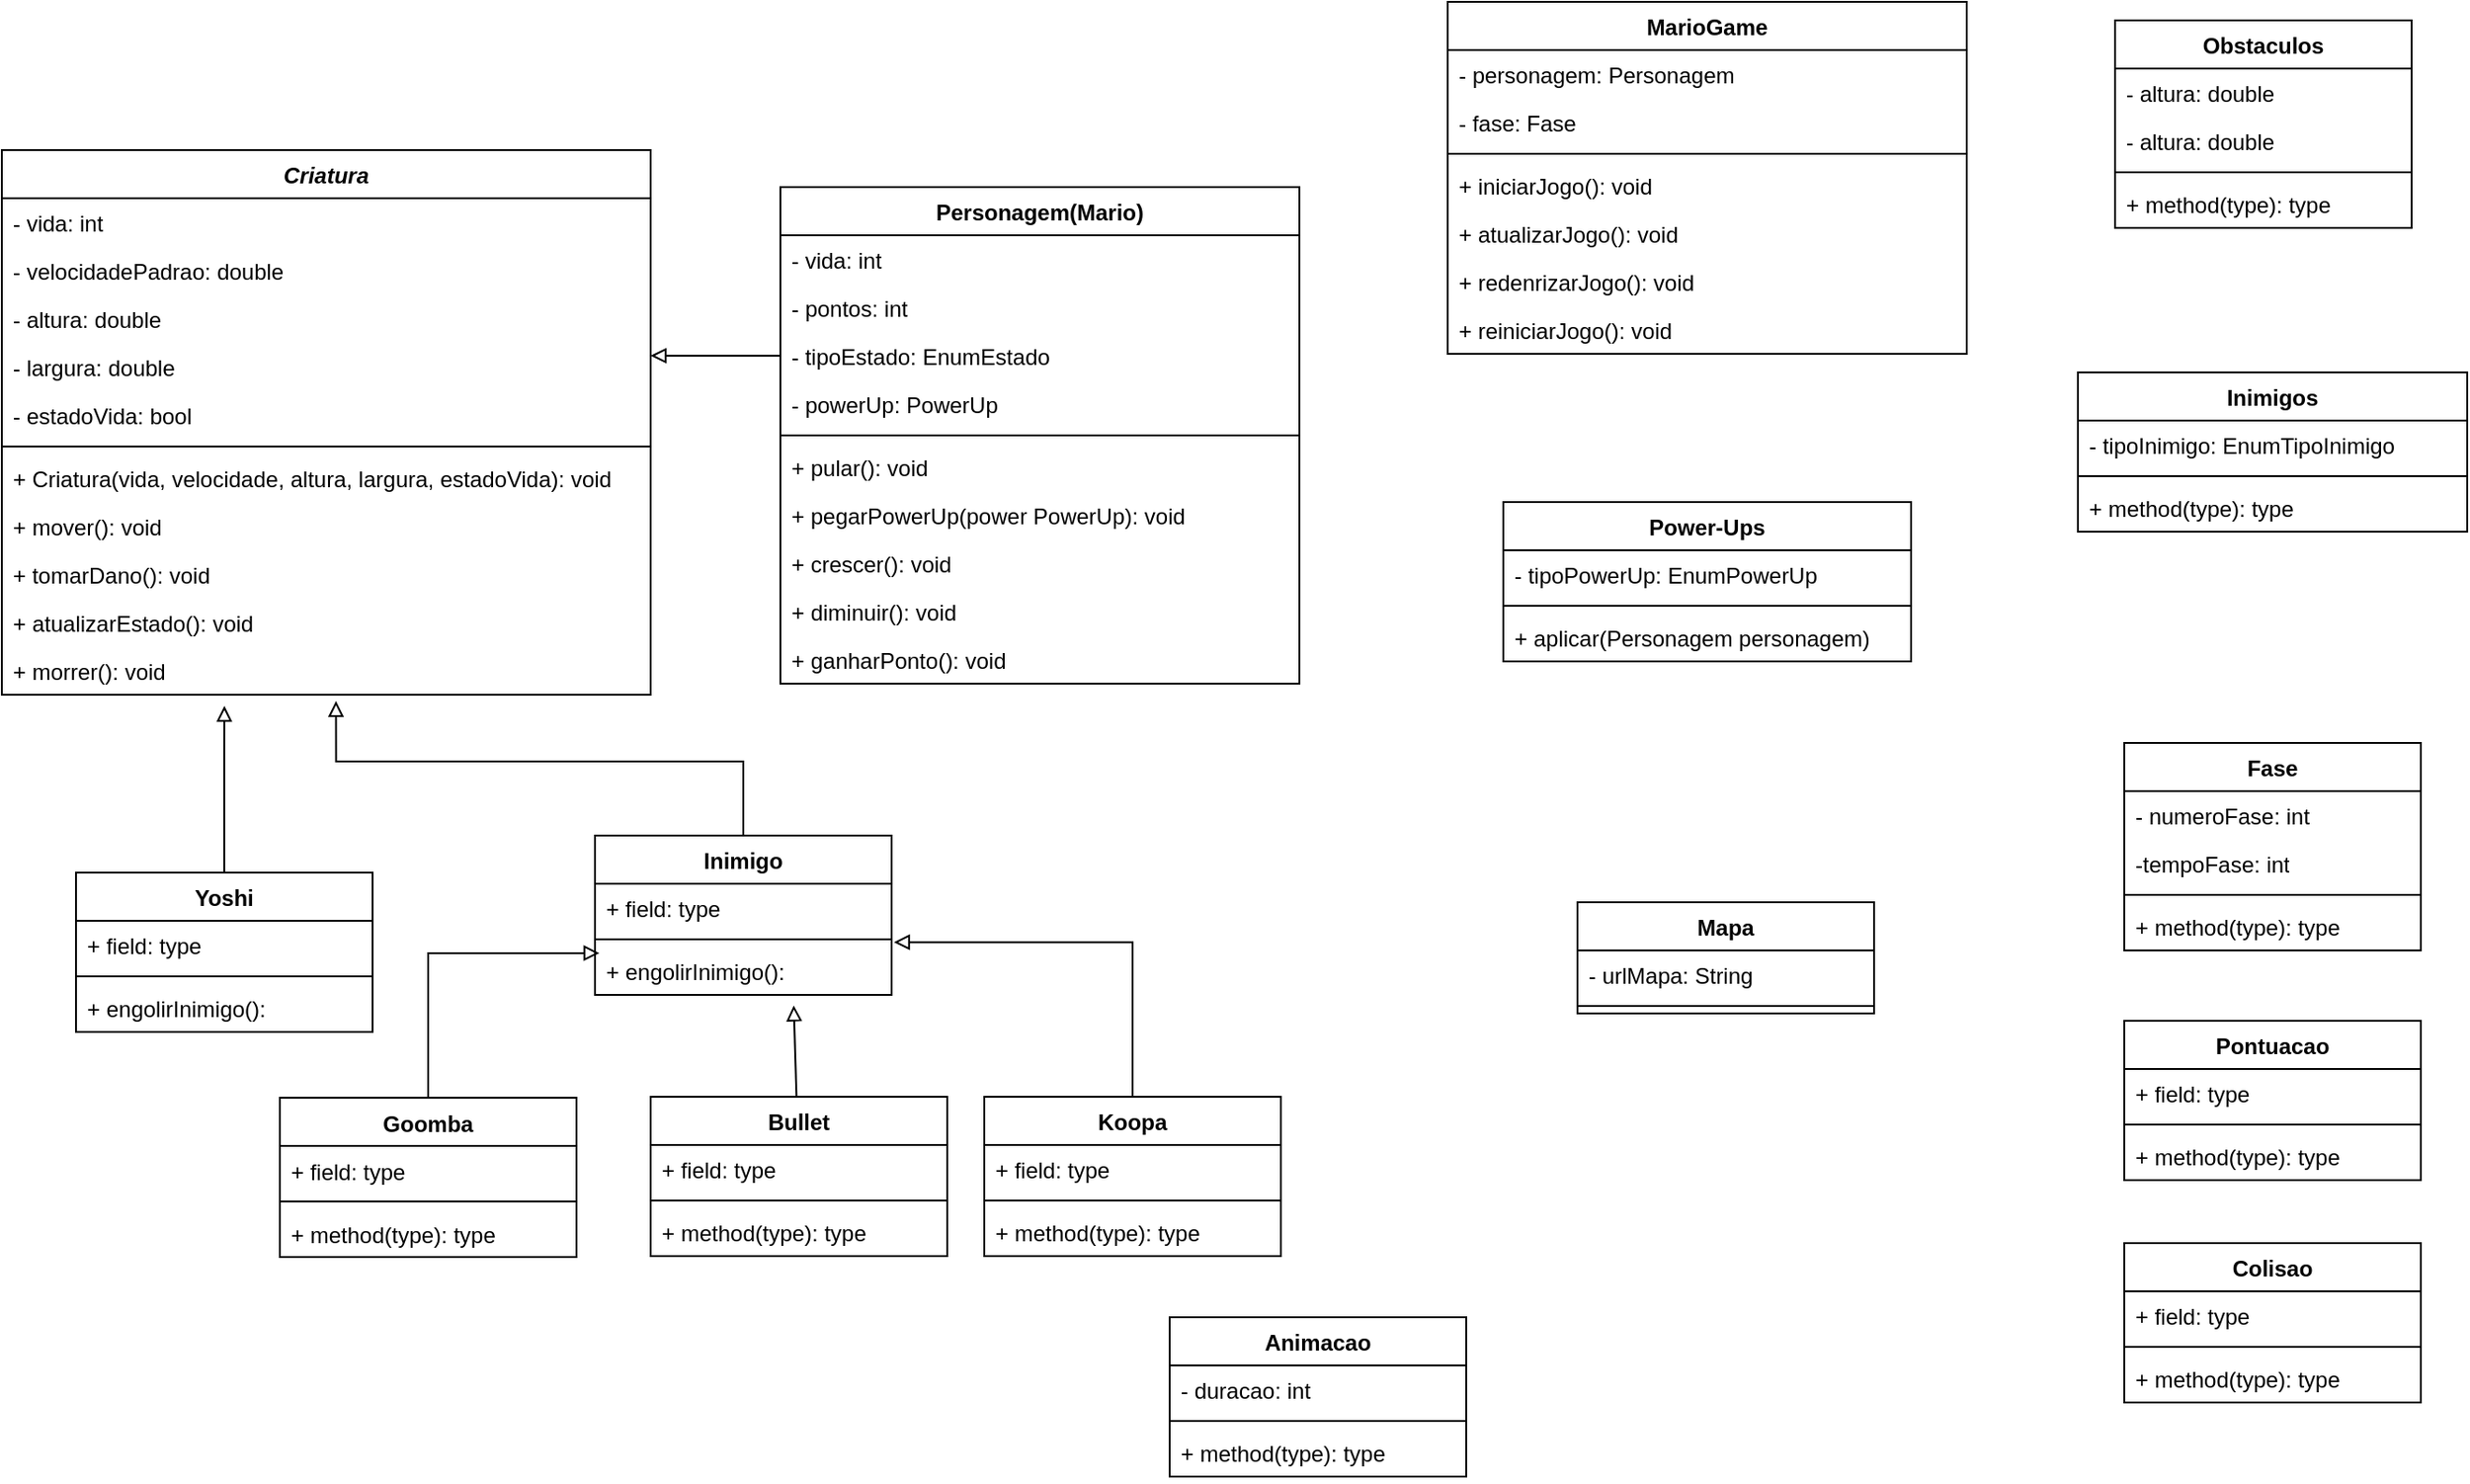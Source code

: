<mxfile version="21.5.1" type="github">
  <diagram id="C5RBs43oDa-KdzZeNtuy" name="Page-1">
    <mxGraphModel dx="2876" dy="1060" grid="1" gridSize="10" guides="1" tooltips="1" connect="1" arrows="1" fold="1" page="1" pageScale="1" pageWidth="827" pageHeight="1169" math="0" shadow="0">
      <root>
        <mxCell id="WIyWlLk6GJQsqaUBKTNV-0" />
        <mxCell id="WIyWlLk6GJQsqaUBKTNV-1" parent="WIyWlLk6GJQsqaUBKTNV-0" />
        <mxCell id="6-82R94MMl7csZZjIsNw-0" value="Personagem(Mario)" style="swimlane;fontStyle=1;align=center;verticalAlign=top;childLayout=stackLayout;horizontal=1;startSize=26;horizontalStack=0;resizeParent=1;resizeParentMax=0;resizeLast=0;collapsible=1;marginBottom=0;whiteSpace=wrap;html=1;" parent="WIyWlLk6GJQsqaUBKTNV-1" vertex="1">
          <mxGeometry x="160" y="120" width="280" height="268" as="geometry" />
        </mxCell>
        <mxCell id="6-82R94MMl7csZZjIsNw-1" value="- vida: int" style="text;strokeColor=none;fillColor=none;align=left;verticalAlign=top;spacingLeft=4;spacingRight=4;overflow=hidden;rotatable=0;points=[[0,0.5],[1,0.5]];portConstraint=eastwest;whiteSpace=wrap;html=1;" parent="6-82R94MMl7csZZjIsNw-0" vertex="1">
          <mxGeometry y="26" width="280" height="26" as="geometry" />
        </mxCell>
        <mxCell id="lRP2fHnfDfabi3mFQirA-36" value="- pontos: int" style="text;strokeColor=none;fillColor=none;align=left;verticalAlign=top;spacingLeft=4;spacingRight=4;overflow=hidden;rotatable=0;points=[[0,0.5],[1,0.5]];portConstraint=eastwest;whiteSpace=wrap;html=1;" parent="6-82R94MMl7csZZjIsNw-0" vertex="1">
          <mxGeometry y="52" width="280" height="26" as="geometry" />
        </mxCell>
        <mxCell id="lRP2fHnfDfabi3mFQirA-7" value="- tipoEstado: EnumEstado" style="text;strokeColor=none;fillColor=none;align=left;verticalAlign=top;spacingLeft=4;spacingRight=4;overflow=hidden;rotatable=0;points=[[0,0.5],[1,0.5]];portConstraint=eastwest;whiteSpace=wrap;html=1;" parent="6-82R94MMl7csZZjIsNw-0" vertex="1">
          <mxGeometry y="78" width="280" height="26" as="geometry" />
        </mxCell>
        <mxCell id="lRP2fHnfDfabi3mFQirA-69" value="- powerUp: PowerUp" style="text;strokeColor=none;fillColor=none;align=left;verticalAlign=top;spacingLeft=4;spacingRight=4;overflow=hidden;rotatable=0;points=[[0,0.5],[1,0.5]];portConstraint=eastwest;whiteSpace=wrap;html=1;" parent="6-82R94MMl7csZZjIsNw-0" vertex="1">
          <mxGeometry y="104" width="280" height="26" as="geometry" />
        </mxCell>
        <mxCell id="6-82R94MMl7csZZjIsNw-2" value="" style="line;strokeWidth=1;fillColor=none;align=left;verticalAlign=middle;spacingTop=-1;spacingLeft=3;spacingRight=3;rotatable=0;labelPosition=right;points=[];portConstraint=eastwest;strokeColor=inherit;" parent="6-82R94MMl7csZZjIsNw-0" vertex="1">
          <mxGeometry y="130" width="280" height="8" as="geometry" />
        </mxCell>
        <mxCell id="lRP2fHnfDfabi3mFQirA-0" value="+ pular(): void" style="text;strokeColor=none;fillColor=none;align=left;verticalAlign=top;spacingLeft=4;spacingRight=4;overflow=hidden;rotatable=0;points=[[0,0.5],[1,0.5]];portConstraint=eastwest;whiteSpace=wrap;html=1;" parent="6-82R94MMl7csZZjIsNw-0" vertex="1">
          <mxGeometry y="138" width="280" height="26" as="geometry" />
        </mxCell>
        <mxCell id="lRP2fHnfDfabi3mFQirA-2" value="+ pegarPowerUp(power PowerUp): void" style="text;strokeColor=none;fillColor=none;align=left;verticalAlign=top;spacingLeft=4;spacingRight=4;overflow=hidden;rotatable=0;points=[[0,0.5],[1,0.5]];portConstraint=eastwest;whiteSpace=wrap;html=1;" parent="6-82R94MMl7csZZjIsNw-0" vertex="1">
          <mxGeometry y="164" width="280" height="26" as="geometry" />
        </mxCell>
        <mxCell id="lRP2fHnfDfabi3mFQirA-3" value="+ crescer(): void" style="text;strokeColor=none;fillColor=none;align=left;verticalAlign=top;spacingLeft=4;spacingRight=4;overflow=hidden;rotatable=0;points=[[0,0.5],[1,0.5]];portConstraint=eastwest;whiteSpace=wrap;html=1;" parent="6-82R94MMl7csZZjIsNw-0" vertex="1">
          <mxGeometry y="190" width="280" height="26" as="geometry" />
        </mxCell>
        <mxCell id="lRP2fHnfDfabi3mFQirA-15" value="+ diminuir(): void" style="text;strokeColor=none;fillColor=none;align=left;verticalAlign=top;spacingLeft=4;spacingRight=4;overflow=hidden;rotatable=0;points=[[0,0.5],[1,0.5]];portConstraint=eastwest;whiteSpace=wrap;html=1;" parent="6-82R94MMl7csZZjIsNw-0" vertex="1">
          <mxGeometry y="216" width="280" height="26" as="geometry" />
        </mxCell>
        <mxCell id="lRP2fHnfDfabi3mFQirA-17" value="+ ganharPonto(): void" style="text;strokeColor=none;fillColor=none;align=left;verticalAlign=top;spacingLeft=4;spacingRight=4;overflow=hidden;rotatable=0;points=[[0,0.5],[1,0.5]];portConstraint=eastwest;whiteSpace=wrap;html=1;" parent="6-82R94MMl7csZZjIsNw-0" vertex="1">
          <mxGeometry y="242" width="280" height="26" as="geometry" />
        </mxCell>
        <mxCell id="6-82R94MMl7csZZjIsNw-4" value="Power-Ups" style="swimlane;fontStyle=1;align=center;verticalAlign=top;childLayout=stackLayout;horizontal=1;startSize=26;horizontalStack=0;resizeParent=1;resizeParentMax=0;resizeLast=0;collapsible=1;marginBottom=0;whiteSpace=wrap;html=1;" parent="WIyWlLk6GJQsqaUBKTNV-1" vertex="1">
          <mxGeometry x="550" y="290" width="220" height="86" as="geometry" />
        </mxCell>
        <mxCell id="lRP2fHnfDfabi3mFQirA-5" value="- tipoPowerUp: EnumPowerUp" style="text;strokeColor=none;fillColor=none;align=left;verticalAlign=top;spacingLeft=4;spacingRight=4;overflow=hidden;rotatable=0;points=[[0,0.5],[1,0.5]];portConstraint=eastwest;whiteSpace=wrap;html=1;" parent="6-82R94MMl7csZZjIsNw-4" vertex="1">
          <mxGeometry y="26" width="220" height="26" as="geometry" />
        </mxCell>
        <mxCell id="6-82R94MMl7csZZjIsNw-6" value="" style="line;strokeWidth=1;fillColor=none;align=left;verticalAlign=middle;spacingTop=-1;spacingLeft=3;spacingRight=3;rotatable=0;labelPosition=right;points=[];portConstraint=eastwest;strokeColor=inherit;" parent="6-82R94MMl7csZZjIsNw-4" vertex="1">
          <mxGeometry y="52" width="220" height="8" as="geometry" />
        </mxCell>
        <mxCell id="lRP2fHnfDfabi3mFQirA-4" value="+ aplicar(Personagem personagem)" style="text;strokeColor=none;fillColor=none;align=left;verticalAlign=top;spacingLeft=4;spacingRight=4;overflow=hidden;rotatable=0;points=[[0,0.5],[1,0.5]];portConstraint=eastwest;whiteSpace=wrap;html=1;" parent="6-82R94MMl7csZZjIsNw-4" vertex="1">
          <mxGeometry y="60" width="220" height="26" as="geometry" />
        </mxCell>
        <mxCell id="lRP2fHnfDfabi3mFQirA-82" style="edgeStyle=orthogonalEdgeStyle;rounded=0;orthogonalLoop=1;jettySize=auto;html=1;entryX=0.343;entryY=1.231;entryDx=0;entryDy=0;entryPerimeter=0;endArrow=block;endFill=0;" parent="WIyWlLk6GJQsqaUBKTNV-1" source="6-82R94MMl7csZZjIsNw-12" target="lRP2fHnfDfabi3mFQirA-67" edge="1">
          <mxGeometry relative="1" as="geometry">
            <Array as="points">
              <mxPoint x="-140" y="430" />
              <mxPoint x="-140" y="430" />
            </Array>
          </mxGeometry>
        </mxCell>
        <mxCell id="6-82R94MMl7csZZjIsNw-12" value="Yoshi" style="swimlane;fontStyle=1;align=center;verticalAlign=top;childLayout=stackLayout;horizontal=1;startSize=26;horizontalStack=0;resizeParent=1;resizeParentMax=0;resizeLast=0;collapsible=1;marginBottom=0;whiteSpace=wrap;html=1;" parent="WIyWlLk6GJQsqaUBKTNV-1" vertex="1">
          <mxGeometry x="-220" y="490" width="160" height="86" as="geometry" />
        </mxCell>
        <mxCell id="6-82R94MMl7csZZjIsNw-13" value="+ field: type" style="text;strokeColor=none;fillColor=none;align=left;verticalAlign=top;spacingLeft=4;spacingRight=4;overflow=hidden;rotatable=0;points=[[0,0.5],[1,0.5]];portConstraint=eastwest;whiteSpace=wrap;html=1;" parent="6-82R94MMl7csZZjIsNw-12" vertex="1">
          <mxGeometry y="26" width="160" height="26" as="geometry" />
        </mxCell>
        <mxCell id="6-82R94MMl7csZZjIsNw-14" value="" style="line;strokeWidth=1;fillColor=none;align=left;verticalAlign=middle;spacingTop=-1;spacingLeft=3;spacingRight=3;rotatable=0;labelPosition=right;points=[];portConstraint=eastwest;strokeColor=inherit;" parent="6-82R94MMl7csZZjIsNw-12" vertex="1">
          <mxGeometry y="52" width="160" height="8" as="geometry" />
        </mxCell>
        <mxCell id="6-82R94MMl7csZZjIsNw-15" value="+ engolirInimigo():" style="text;strokeColor=none;fillColor=none;align=left;verticalAlign=top;spacingLeft=4;spacingRight=4;overflow=hidden;rotatable=0;points=[[0,0.5],[1,0.5]];portConstraint=eastwest;whiteSpace=wrap;html=1;" parent="6-82R94MMl7csZZjIsNw-12" vertex="1">
          <mxGeometry y="60" width="160" height="26" as="geometry" />
        </mxCell>
        <mxCell id="6-82R94MMl7csZZjIsNw-17" value="Inimigos" style="swimlane;fontStyle=1;align=center;verticalAlign=top;childLayout=stackLayout;horizontal=1;startSize=26;horizontalStack=0;resizeParent=1;resizeParentMax=0;resizeLast=0;collapsible=1;marginBottom=0;whiteSpace=wrap;html=1;" parent="WIyWlLk6GJQsqaUBKTNV-1" vertex="1">
          <mxGeometry x="860" y="220" width="210" height="86" as="geometry" />
        </mxCell>
        <mxCell id="6-82R94MMl7csZZjIsNw-18" value="- tipoInimigo: EnumTipoInimigo" style="text;strokeColor=none;fillColor=none;align=left;verticalAlign=top;spacingLeft=4;spacingRight=4;overflow=hidden;rotatable=0;points=[[0,0.5],[1,0.5]];portConstraint=eastwest;whiteSpace=wrap;html=1;" parent="6-82R94MMl7csZZjIsNw-17" vertex="1">
          <mxGeometry y="26" width="210" height="26" as="geometry" />
        </mxCell>
        <mxCell id="6-82R94MMl7csZZjIsNw-19" value="" style="line;strokeWidth=1;fillColor=none;align=left;verticalAlign=middle;spacingTop=-1;spacingLeft=3;spacingRight=3;rotatable=0;labelPosition=right;points=[];portConstraint=eastwest;strokeColor=inherit;" parent="6-82R94MMl7csZZjIsNw-17" vertex="1">
          <mxGeometry y="52" width="210" height="8" as="geometry" />
        </mxCell>
        <mxCell id="6-82R94MMl7csZZjIsNw-20" value="+ method(type): type" style="text;strokeColor=none;fillColor=none;align=left;verticalAlign=top;spacingLeft=4;spacingRight=4;overflow=hidden;rotatable=0;points=[[0,0.5],[1,0.5]];portConstraint=eastwest;whiteSpace=wrap;html=1;" parent="6-82R94MMl7csZZjIsNw-17" vertex="1">
          <mxGeometry y="60" width="210" height="26" as="geometry" />
        </mxCell>
        <mxCell id="6-82R94MMl7csZZjIsNw-21" value="Pontuacao" style="swimlane;fontStyle=1;align=center;verticalAlign=top;childLayout=stackLayout;horizontal=1;startSize=26;horizontalStack=0;resizeParent=1;resizeParentMax=0;resizeLast=0;collapsible=1;marginBottom=0;whiteSpace=wrap;html=1;" parent="WIyWlLk6GJQsqaUBKTNV-1" vertex="1">
          <mxGeometry x="885" y="570" width="160" height="86" as="geometry" />
        </mxCell>
        <mxCell id="6-82R94MMl7csZZjIsNw-22" value="+ field: type" style="text;strokeColor=none;fillColor=none;align=left;verticalAlign=top;spacingLeft=4;spacingRight=4;overflow=hidden;rotatable=0;points=[[0,0.5],[1,0.5]];portConstraint=eastwest;whiteSpace=wrap;html=1;" parent="6-82R94MMl7csZZjIsNw-21" vertex="1">
          <mxGeometry y="26" width="160" height="26" as="geometry" />
        </mxCell>
        <mxCell id="6-82R94MMl7csZZjIsNw-23" value="" style="line;strokeWidth=1;fillColor=none;align=left;verticalAlign=middle;spacingTop=-1;spacingLeft=3;spacingRight=3;rotatable=0;labelPosition=right;points=[];portConstraint=eastwest;strokeColor=inherit;" parent="6-82R94MMl7csZZjIsNw-21" vertex="1">
          <mxGeometry y="52" width="160" height="8" as="geometry" />
        </mxCell>
        <mxCell id="6-82R94MMl7csZZjIsNw-24" value="+ method(type): type" style="text;strokeColor=none;fillColor=none;align=left;verticalAlign=top;spacingLeft=4;spacingRight=4;overflow=hidden;rotatable=0;points=[[0,0.5],[1,0.5]];portConstraint=eastwest;whiteSpace=wrap;html=1;" parent="6-82R94MMl7csZZjIsNw-21" vertex="1">
          <mxGeometry y="60" width="160" height="26" as="geometry" />
        </mxCell>
        <mxCell id="6-82R94MMl7csZZjIsNw-25" value="Colisao" style="swimlane;fontStyle=1;align=center;verticalAlign=top;childLayout=stackLayout;horizontal=1;startSize=26;horizontalStack=0;resizeParent=1;resizeParentMax=0;resizeLast=0;collapsible=1;marginBottom=0;whiteSpace=wrap;html=1;" parent="WIyWlLk6GJQsqaUBKTNV-1" vertex="1">
          <mxGeometry x="885" y="690" width="160" height="86" as="geometry" />
        </mxCell>
        <mxCell id="6-82R94MMl7csZZjIsNw-26" value="+ field: type" style="text;strokeColor=none;fillColor=none;align=left;verticalAlign=top;spacingLeft=4;spacingRight=4;overflow=hidden;rotatable=0;points=[[0,0.5],[1,0.5]];portConstraint=eastwest;whiteSpace=wrap;html=1;" parent="6-82R94MMl7csZZjIsNw-25" vertex="1">
          <mxGeometry y="26" width="160" height="26" as="geometry" />
        </mxCell>
        <mxCell id="6-82R94MMl7csZZjIsNw-27" value="" style="line;strokeWidth=1;fillColor=none;align=left;verticalAlign=middle;spacingTop=-1;spacingLeft=3;spacingRight=3;rotatable=0;labelPosition=right;points=[];portConstraint=eastwest;strokeColor=inherit;" parent="6-82R94MMl7csZZjIsNw-25" vertex="1">
          <mxGeometry y="52" width="160" height="8" as="geometry" />
        </mxCell>
        <mxCell id="6-82R94MMl7csZZjIsNw-28" value="+ method(type): type" style="text;strokeColor=none;fillColor=none;align=left;verticalAlign=top;spacingLeft=4;spacingRight=4;overflow=hidden;rotatable=0;points=[[0,0.5],[1,0.5]];portConstraint=eastwest;whiteSpace=wrap;html=1;" parent="6-82R94MMl7csZZjIsNw-25" vertex="1">
          <mxGeometry y="60" width="160" height="26" as="geometry" />
        </mxCell>
        <mxCell id="lRP2fHnfDfabi3mFQirA-8" value="&lt;i&gt;Criatura&lt;/i&gt;" style="swimlane;fontStyle=1;align=center;verticalAlign=top;childLayout=stackLayout;horizontal=1;startSize=26;horizontalStack=0;resizeParent=1;resizeParentMax=0;resizeLast=0;collapsible=1;marginBottom=0;whiteSpace=wrap;html=1;" parent="WIyWlLk6GJQsqaUBKTNV-1" vertex="1">
          <mxGeometry x="-260" y="100" width="350" height="294" as="geometry">
            <mxRectangle y="19" width="90" height="30" as="alternateBounds" />
          </mxGeometry>
        </mxCell>
        <mxCell id="lRP2fHnfDfabi3mFQirA-9" value="- vida: int" style="text;strokeColor=none;fillColor=none;align=left;verticalAlign=top;spacingLeft=4;spacingRight=4;overflow=hidden;rotatable=0;points=[[0,0.5],[1,0.5]];portConstraint=eastwest;whiteSpace=wrap;html=1;" parent="lRP2fHnfDfabi3mFQirA-8" vertex="1">
          <mxGeometry y="26" width="350" height="26" as="geometry" />
        </mxCell>
        <mxCell id="lRP2fHnfDfabi3mFQirA-13" value="- velocidadePadrao: double" style="text;strokeColor=none;fillColor=none;align=left;verticalAlign=top;spacingLeft=4;spacingRight=4;overflow=hidden;rotatable=0;points=[[0,0.5],[1,0.5]];portConstraint=eastwest;whiteSpace=wrap;html=1;" parent="lRP2fHnfDfabi3mFQirA-8" vertex="1">
          <mxGeometry y="52" width="350" height="26" as="geometry" />
        </mxCell>
        <mxCell id="lRP2fHnfDfabi3mFQirA-12" value="- altura: double" style="text;strokeColor=none;fillColor=none;align=left;verticalAlign=top;spacingLeft=4;spacingRight=4;overflow=hidden;rotatable=0;points=[[0,0.5],[1,0.5]];portConstraint=eastwest;whiteSpace=wrap;html=1;" parent="lRP2fHnfDfabi3mFQirA-8" vertex="1">
          <mxGeometry y="78" width="350" height="26" as="geometry" />
        </mxCell>
        <mxCell id="lRP2fHnfDfabi3mFQirA-14" value="- largura: double" style="text;strokeColor=none;fillColor=none;align=left;verticalAlign=top;spacingLeft=4;spacingRight=4;overflow=hidden;rotatable=0;points=[[0,0.5],[1,0.5]];portConstraint=eastwest;whiteSpace=wrap;html=1;" parent="lRP2fHnfDfabi3mFQirA-8" vertex="1">
          <mxGeometry y="104" width="350" height="26" as="geometry" />
        </mxCell>
        <mxCell id="lRP2fHnfDfabi3mFQirA-38" value="- estadoVida: bool" style="text;strokeColor=none;fillColor=none;align=left;verticalAlign=top;spacingLeft=4;spacingRight=4;overflow=hidden;rotatable=0;points=[[0,0.5],[1,0.5]];portConstraint=eastwest;whiteSpace=wrap;html=1;" parent="lRP2fHnfDfabi3mFQirA-8" vertex="1">
          <mxGeometry y="130" width="350" height="26" as="geometry" />
        </mxCell>
        <mxCell id="lRP2fHnfDfabi3mFQirA-10" value="" style="line;strokeWidth=1;fillColor=none;align=left;verticalAlign=middle;spacingTop=-1;spacingLeft=3;spacingRight=3;rotatable=0;labelPosition=right;points=[];portConstraint=eastwest;strokeColor=inherit;" parent="lRP2fHnfDfabi3mFQirA-8" vertex="1">
          <mxGeometry y="156" width="350" height="8" as="geometry" />
        </mxCell>
        <mxCell id="lRP2fHnfDfabi3mFQirA-68" value="+ Criatura(vida, velocidade, altura, largura, estadoVida): void" style="text;strokeColor=none;fillColor=none;align=left;verticalAlign=top;spacingLeft=4;spacingRight=4;overflow=hidden;rotatable=0;points=[[0,0.5],[1,0.5]];portConstraint=eastwest;whiteSpace=wrap;html=1;" parent="lRP2fHnfDfabi3mFQirA-8" vertex="1">
          <mxGeometry y="164" width="350" height="26" as="geometry" />
        </mxCell>
        <mxCell id="lRP2fHnfDfabi3mFQirA-11" value="+ mover(): void" style="text;strokeColor=none;fillColor=none;align=left;verticalAlign=top;spacingLeft=4;spacingRight=4;overflow=hidden;rotatable=0;points=[[0,0.5],[1,0.5]];portConstraint=eastwest;whiteSpace=wrap;html=1;" parent="lRP2fHnfDfabi3mFQirA-8" vertex="1">
          <mxGeometry y="190" width="350" height="26" as="geometry" />
        </mxCell>
        <mxCell id="lRP2fHnfDfabi3mFQirA-1" value="+ tomarDano(): void" style="text;strokeColor=none;fillColor=none;align=left;verticalAlign=top;spacingLeft=4;spacingRight=4;overflow=hidden;rotatable=0;points=[[0,0.5],[1,0.5]];portConstraint=eastwest;whiteSpace=wrap;html=1;" parent="lRP2fHnfDfabi3mFQirA-8" vertex="1">
          <mxGeometry y="216" width="350" height="26" as="geometry" />
        </mxCell>
        <mxCell id="lRP2fHnfDfabi3mFQirA-16" value="+ atualizarEstado(): void" style="text;strokeColor=none;fillColor=none;align=left;verticalAlign=top;spacingLeft=4;spacingRight=4;overflow=hidden;rotatable=0;points=[[0,0.5],[1,0.5]];portConstraint=eastwest;whiteSpace=wrap;html=1;" parent="lRP2fHnfDfabi3mFQirA-8" vertex="1">
          <mxGeometry y="242" width="350" height="26" as="geometry" />
        </mxCell>
        <mxCell id="lRP2fHnfDfabi3mFQirA-67" value="+ morrer(): void" style="text;strokeColor=none;fillColor=none;align=left;verticalAlign=top;spacingLeft=4;spacingRight=4;overflow=hidden;rotatable=0;points=[[0,0.5],[1,0.5]];portConstraint=eastwest;whiteSpace=wrap;html=1;" parent="lRP2fHnfDfabi3mFQirA-8" vertex="1">
          <mxGeometry y="268" width="350" height="26" as="geometry" />
        </mxCell>
        <mxCell id="lRP2fHnfDfabi3mFQirA-18" value="Obstaculos" style="swimlane;fontStyle=1;align=center;verticalAlign=top;childLayout=stackLayout;horizontal=1;startSize=26;horizontalStack=0;resizeParent=1;resizeParentMax=0;resizeLast=0;collapsible=1;marginBottom=0;whiteSpace=wrap;html=1;" parent="WIyWlLk6GJQsqaUBKTNV-1" vertex="1">
          <mxGeometry x="880" y="30" width="160" height="112" as="geometry" />
        </mxCell>
        <mxCell id="lRP2fHnfDfabi3mFQirA-19" value="- altura: double" style="text;strokeColor=none;fillColor=none;align=left;verticalAlign=top;spacingLeft=4;spacingRight=4;overflow=hidden;rotatable=0;points=[[0,0.5],[1,0.5]];portConstraint=eastwest;whiteSpace=wrap;html=1;" parent="lRP2fHnfDfabi3mFQirA-18" vertex="1">
          <mxGeometry y="26" width="160" height="26" as="geometry" />
        </mxCell>
        <mxCell id="lRP2fHnfDfabi3mFQirA-57" value="- altura: double" style="text;strokeColor=none;fillColor=none;align=left;verticalAlign=top;spacingLeft=4;spacingRight=4;overflow=hidden;rotatable=0;points=[[0,0.5],[1,0.5]];portConstraint=eastwest;whiteSpace=wrap;html=1;" parent="lRP2fHnfDfabi3mFQirA-18" vertex="1">
          <mxGeometry y="52" width="160" height="26" as="geometry" />
        </mxCell>
        <mxCell id="lRP2fHnfDfabi3mFQirA-20" value="" style="line;strokeWidth=1;fillColor=none;align=left;verticalAlign=middle;spacingTop=-1;spacingLeft=3;spacingRight=3;rotatable=0;labelPosition=right;points=[];portConstraint=eastwest;strokeColor=inherit;" parent="lRP2fHnfDfabi3mFQirA-18" vertex="1">
          <mxGeometry y="78" width="160" height="8" as="geometry" />
        </mxCell>
        <mxCell id="lRP2fHnfDfabi3mFQirA-21" value="+ method(type): type" style="text;strokeColor=none;fillColor=none;align=left;verticalAlign=top;spacingLeft=4;spacingRight=4;overflow=hidden;rotatable=0;points=[[0,0.5],[1,0.5]];portConstraint=eastwest;whiteSpace=wrap;html=1;" parent="lRP2fHnfDfabi3mFQirA-18" vertex="1">
          <mxGeometry y="86" width="160" height="26" as="geometry" />
        </mxCell>
        <mxCell id="lRP2fHnfDfabi3mFQirA-22" value="Fase" style="swimlane;fontStyle=1;align=center;verticalAlign=top;childLayout=stackLayout;horizontal=1;startSize=26;horizontalStack=0;resizeParent=1;resizeParentMax=0;resizeLast=0;collapsible=1;marginBottom=0;whiteSpace=wrap;html=1;" parent="WIyWlLk6GJQsqaUBKTNV-1" vertex="1">
          <mxGeometry x="885" y="420" width="160" height="112" as="geometry" />
        </mxCell>
        <mxCell id="lRP2fHnfDfabi3mFQirA-23" value="- numeroFase: int" style="text;strokeColor=none;fillColor=none;align=left;verticalAlign=top;spacingLeft=4;spacingRight=4;overflow=hidden;rotatable=0;points=[[0,0.5],[1,0.5]];portConstraint=eastwest;whiteSpace=wrap;html=1;" parent="lRP2fHnfDfabi3mFQirA-22" vertex="1">
          <mxGeometry y="26" width="160" height="26" as="geometry" />
        </mxCell>
        <mxCell id="lRP2fHnfDfabi3mFQirA-26" value="-tempoFase: int" style="text;strokeColor=none;fillColor=none;align=left;verticalAlign=top;spacingLeft=4;spacingRight=4;overflow=hidden;rotatable=0;points=[[0,0.5],[1,0.5]];portConstraint=eastwest;whiteSpace=wrap;html=1;" parent="lRP2fHnfDfabi3mFQirA-22" vertex="1">
          <mxGeometry y="52" width="160" height="26" as="geometry" />
        </mxCell>
        <mxCell id="lRP2fHnfDfabi3mFQirA-24" value="" style="line;strokeWidth=1;fillColor=none;align=left;verticalAlign=middle;spacingTop=-1;spacingLeft=3;spacingRight=3;rotatable=0;labelPosition=right;points=[];portConstraint=eastwest;strokeColor=inherit;" parent="lRP2fHnfDfabi3mFQirA-22" vertex="1">
          <mxGeometry y="78" width="160" height="8" as="geometry" />
        </mxCell>
        <mxCell id="lRP2fHnfDfabi3mFQirA-25" value="+ method(type): type" style="text;strokeColor=none;fillColor=none;align=left;verticalAlign=top;spacingLeft=4;spacingRight=4;overflow=hidden;rotatable=0;points=[[0,0.5],[1,0.5]];portConstraint=eastwest;whiteSpace=wrap;html=1;" parent="lRP2fHnfDfabi3mFQirA-22" vertex="1">
          <mxGeometry y="86" width="160" height="26" as="geometry" />
        </mxCell>
        <mxCell id="lRP2fHnfDfabi3mFQirA-40" style="rounded=0;orthogonalLoop=1;jettySize=auto;html=1;endArrow=block;endFill=0;" parent="WIyWlLk6GJQsqaUBKTNV-1" source="lRP2fHnfDfabi3mFQirA-7" edge="1">
          <mxGeometry relative="1" as="geometry">
            <mxPoint x="90" y="211" as="targetPoint" />
          </mxGeometry>
        </mxCell>
        <mxCell id="lRP2fHnfDfabi3mFQirA-80" style="edgeStyle=orthogonalEdgeStyle;rounded=0;orthogonalLoop=1;jettySize=auto;html=1;entryX=1.008;entryY=1.215;entryDx=0;entryDy=0;entryPerimeter=0;endArrow=block;endFill=0;exitX=0.5;exitY=0;exitDx=0;exitDy=0;" parent="WIyWlLk6GJQsqaUBKTNV-1" source="lRP2fHnfDfabi3mFQirA-41" target="lRP2fHnfDfabi3mFQirA-71" edge="1">
          <mxGeometry relative="1" as="geometry">
            <Array as="points">
              <mxPoint x="350" y="528" />
            </Array>
          </mxGeometry>
        </mxCell>
        <mxCell id="lRP2fHnfDfabi3mFQirA-41" value="Koopa" style="swimlane;fontStyle=1;align=center;verticalAlign=top;childLayout=stackLayout;horizontal=1;startSize=26;horizontalStack=0;resizeParent=1;resizeParentMax=0;resizeLast=0;collapsible=1;marginBottom=0;whiteSpace=wrap;html=1;" parent="WIyWlLk6GJQsqaUBKTNV-1" vertex="1">
          <mxGeometry x="270" y="611" width="160" height="86" as="geometry" />
        </mxCell>
        <mxCell id="lRP2fHnfDfabi3mFQirA-42" value="+ field: type" style="text;strokeColor=none;fillColor=none;align=left;verticalAlign=top;spacingLeft=4;spacingRight=4;overflow=hidden;rotatable=0;points=[[0,0.5],[1,0.5]];portConstraint=eastwest;whiteSpace=wrap;html=1;" parent="lRP2fHnfDfabi3mFQirA-41" vertex="1">
          <mxGeometry y="26" width="160" height="26" as="geometry" />
        </mxCell>
        <mxCell id="lRP2fHnfDfabi3mFQirA-43" value="" style="line;strokeWidth=1;fillColor=none;align=left;verticalAlign=middle;spacingTop=-1;spacingLeft=3;spacingRight=3;rotatable=0;labelPosition=right;points=[];portConstraint=eastwest;strokeColor=inherit;" parent="lRP2fHnfDfabi3mFQirA-41" vertex="1">
          <mxGeometry y="52" width="160" height="8" as="geometry" />
        </mxCell>
        <mxCell id="lRP2fHnfDfabi3mFQirA-44" value="+ method(type): type" style="text;strokeColor=none;fillColor=none;align=left;verticalAlign=top;spacingLeft=4;spacingRight=4;overflow=hidden;rotatable=0;points=[[0,0.5],[1,0.5]];portConstraint=eastwest;whiteSpace=wrap;html=1;" parent="lRP2fHnfDfabi3mFQirA-41" vertex="1">
          <mxGeometry y="60" width="160" height="26" as="geometry" />
        </mxCell>
        <mxCell id="lRP2fHnfDfabi3mFQirA-78" style="edgeStyle=orthogonalEdgeStyle;rounded=0;orthogonalLoop=1;jettySize=auto;html=1;entryX=0.015;entryY=0.133;entryDx=0;entryDy=0;entryPerimeter=0;endArrow=block;endFill=0;" parent="WIyWlLk6GJQsqaUBKTNV-1" source="lRP2fHnfDfabi3mFQirA-45" target="lRP2fHnfDfabi3mFQirA-73" edge="1">
          <mxGeometry relative="1" as="geometry" />
        </mxCell>
        <mxCell id="lRP2fHnfDfabi3mFQirA-45" value="Goomba" style="swimlane;fontStyle=1;align=center;verticalAlign=top;childLayout=stackLayout;horizontal=1;startSize=26;horizontalStack=0;resizeParent=1;resizeParentMax=0;resizeLast=0;collapsible=1;marginBottom=0;whiteSpace=wrap;html=1;" parent="WIyWlLk6GJQsqaUBKTNV-1" vertex="1">
          <mxGeometry x="-110" y="611.5" width="160" height="86" as="geometry" />
        </mxCell>
        <mxCell id="lRP2fHnfDfabi3mFQirA-46" value="+ field: type" style="text;strokeColor=none;fillColor=none;align=left;verticalAlign=top;spacingLeft=4;spacingRight=4;overflow=hidden;rotatable=0;points=[[0,0.5],[1,0.5]];portConstraint=eastwest;whiteSpace=wrap;html=1;" parent="lRP2fHnfDfabi3mFQirA-45" vertex="1">
          <mxGeometry y="26" width="160" height="26" as="geometry" />
        </mxCell>
        <mxCell id="lRP2fHnfDfabi3mFQirA-47" value="" style="line;strokeWidth=1;fillColor=none;align=left;verticalAlign=middle;spacingTop=-1;spacingLeft=3;spacingRight=3;rotatable=0;labelPosition=right;points=[];portConstraint=eastwest;strokeColor=inherit;" parent="lRP2fHnfDfabi3mFQirA-45" vertex="1">
          <mxGeometry y="52" width="160" height="8" as="geometry" />
        </mxCell>
        <mxCell id="lRP2fHnfDfabi3mFQirA-48" value="+ method(type): type" style="text;strokeColor=none;fillColor=none;align=left;verticalAlign=top;spacingLeft=4;spacingRight=4;overflow=hidden;rotatable=0;points=[[0,0.5],[1,0.5]];portConstraint=eastwest;whiteSpace=wrap;html=1;" parent="lRP2fHnfDfabi3mFQirA-45" vertex="1">
          <mxGeometry y="60" width="160" height="26" as="geometry" />
        </mxCell>
        <mxCell id="lRP2fHnfDfabi3mFQirA-79" style="rounded=0;orthogonalLoop=1;jettySize=auto;html=1;entryX=0.67;entryY=1.219;entryDx=0;entryDy=0;entryPerimeter=0;endArrow=block;endFill=0;" parent="WIyWlLk6GJQsqaUBKTNV-1" source="lRP2fHnfDfabi3mFQirA-49" target="lRP2fHnfDfabi3mFQirA-73" edge="1">
          <mxGeometry relative="1" as="geometry" />
        </mxCell>
        <mxCell id="lRP2fHnfDfabi3mFQirA-49" value="Bullet" style="swimlane;fontStyle=1;align=center;verticalAlign=top;childLayout=stackLayout;horizontal=1;startSize=26;horizontalStack=0;resizeParent=1;resizeParentMax=0;resizeLast=0;collapsible=1;marginBottom=0;whiteSpace=wrap;html=1;" parent="WIyWlLk6GJQsqaUBKTNV-1" vertex="1">
          <mxGeometry x="90" y="611" width="160" height="86" as="geometry" />
        </mxCell>
        <mxCell id="lRP2fHnfDfabi3mFQirA-50" value="+ field: type" style="text;strokeColor=none;fillColor=none;align=left;verticalAlign=top;spacingLeft=4;spacingRight=4;overflow=hidden;rotatable=0;points=[[0,0.5],[1,0.5]];portConstraint=eastwest;whiteSpace=wrap;html=1;" parent="lRP2fHnfDfabi3mFQirA-49" vertex="1">
          <mxGeometry y="26" width="160" height="26" as="geometry" />
        </mxCell>
        <mxCell id="lRP2fHnfDfabi3mFQirA-51" value="" style="line;strokeWidth=1;fillColor=none;align=left;verticalAlign=middle;spacingTop=-1;spacingLeft=3;spacingRight=3;rotatable=0;labelPosition=right;points=[];portConstraint=eastwest;strokeColor=inherit;" parent="lRP2fHnfDfabi3mFQirA-49" vertex="1">
          <mxGeometry y="52" width="160" height="8" as="geometry" />
        </mxCell>
        <mxCell id="lRP2fHnfDfabi3mFQirA-52" value="+ method(type): type" style="text;strokeColor=none;fillColor=none;align=left;verticalAlign=top;spacingLeft=4;spacingRight=4;overflow=hidden;rotatable=0;points=[[0,0.5],[1,0.5]];portConstraint=eastwest;whiteSpace=wrap;html=1;" parent="lRP2fHnfDfabi3mFQirA-49" vertex="1">
          <mxGeometry y="60" width="160" height="26" as="geometry" />
        </mxCell>
        <mxCell id="lRP2fHnfDfabi3mFQirA-58" value="MarioGame" style="swimlane;fontStyle=1;align=center;verticalAlign=top;childLayout=stackLayout;horizontal=1;startSize=26;horizontalStack=0;resizeParent=1;resizeParentMax=0;resizeLast=0;collapsible=1;marginBottom=0;whiteSpace=wrap;html=1;" parent="WIyWlLk6GJQsqaUBKTNV-1" vertex="1">
          <mxGeometry x="520" y="20" width="280" height="190" as="geometry" />
        </mxCell>
        <mxCell id="lRP2fHnfDfabi3mFQirA-59" value="- personagem: Personagem" style="text;strokeColor=none;fillColor=none;align=left;verticalAlign=top;spacingLeft=4;spacingRight=4;overflow=hidden;rotatable=0;points=[[0,0.5],[1,0.5]];portConstraint=eastwest;whiteSpace=wrap;html=1;" parent="lRP2fHnfDfabi3mFQirA-58" vertex="1">
          <mxGeometry y="26" width="280" height="26" as="geometry" />
        </mxCell>
        <mxCell id="lRP2fHnfDfabi3mFQirA-62" value="- fase: Fase" style="text;strokeColor=none;fillColor=none;align=left;verticalAlign=top;spacingLeft=4;spacingRight=4;overflow=hidden;rotatable=0;points=[[0,0.5],[1,0.5]];portConstraint=eastwest;whiteSpace=wrap;html=1;" parent="lRP2fHnfDfabi3mFQirA-58" vertex="1">
          <mxGeometry y="52" width="280" height="26" as="geometry" />
        </mxCell>
        <mxCell id="lRP2fHnfDfabi3mFQirA-60" value="" style="line;strokeWidth=1;fillColor=none;align=left;verticalAlign=middle;spacingTop=-1;spacingLeft=3;spacingRight=3;rotatable=0;labelPosition=right;points=[];portConstraint=eastwest;strokeColor=inherit;" parent="lRP2fHnfDfabi3mFQirA-58" vertex="1">
          <mxGeometry y="78" width="280" height="8" as="geometry" />
        </mxCell>
        <mxCell id="lRP2fHnfDfabi3mFQirA-61" value="+ iniciarJogo(): void" style="text;strokeColor=none;fillColor=none;align=left;verticalAlign=top;spacingLeft=4;spacingRight=4;overflow=hidden;rotatable=0;points=[[0,0.5],[1,0.5]];portConstraint=eastwest;whiteSpace=wrap;html=1;" parent="lRP2fHnfDfabi3mFQirA-58" vertex="1">
          <mxGeometry y="86" width="280" height="26" as="geometry" />
        </mxCell>
        <mxCell id="lRP2fHnfDfabi3mFQirA-64" value="+ atualizarJogo(): void" style="text;strokeColor=none;fillColor=none;align=left;verticalAlign=top;spacingLeft=4;spacingRight=4;overflow=hidden;rotatable=0;points=[[0,0.5],[1,0.5]];portConstraint=eastwest;whiteSpace=wrap;html=1;" parent="lRP2fHnfDfabi3mFQirA-58" vertex="1">
          <mxGeometry y="112" width="280" height="26" as="geometry" />
        </mxCell>
        <mxCell id="lRP2fHnfDfabi3mFQirA-65" value="+ redenrizarJogo(): void" style="text;strokeColor=none;fillColor=none;align=left;verticalAlign=top;spacingLeft=4;spacingRight=4;overflow=hidden;rotatable=0;points=[[0,0.5],[1,0.5]];portConstraint=eastwest;whiteSpace=wrap;html=1;" parent="lRP2fHnfDfabi3mFQirA-58" vertex="1">
          <mxGeometry y="138" width="280" height="26" as="geometry" />
        </mxCell>
        <mxCell id="lRP2fHnfDfabi3mFQirA-66" value="+ reiniciarJogo(): void" style="text;strokeColor=none;fillColor=none;align=left;verticalAlign=top;spacingLeft=4;spacingRight=4;overflow=hidden;rotatable=0;points=[[0,0.5],[1,0.5]];portConstraint=eastwest;whiteSpace=wrap;html=1;" parent="lRP2fHnfDfabi3mFQirA-58" vertex="1">
          <mxGeometry y="164" width="280" height="26" as="geometry" />
        </mxCell>
        <mxCell id="lRP2fHnfDfabi3mFQirA-81" style="edgeStyle=orthogonalEdgeStyle;rounded=0;orthogonalLoop=1;jettySize=auto;html=1;entryX=0.515;entryY=1.131;entryDx=0;entryDy=0;entryPerimeter=0;endArrow=block;endFill=0;exitX=0.5;exitY=0;exitDx=0;exitDy=0;" parent="WIyWlLk6GJQsqaUBKTNV-1" source="lRP2fHnfDfabi3mFQirA-70" target="lRP2fHnfDfabi3mFQirA-67" edge="1">
          <mxGeometry relative="1" as="geometry">
            <Array as="points">
              <mxPoint x="140" y="430" />
              <mxPoint x="-80" y="430" />
            </Array>
          </mxGeometry>
        </mxCell>
        <mxCell id="lRP2fHnfDfabi3mFQirA-70" value="Inimigo" style="swimlane;fontStyle=1;align=center;verticalAlign=top;childLayout=stackLayout;horizontal=1;startSize=26;horizontalStack=0;resizeParent=1;resizeParentMax=0;resizeLast=0;collapsible=1;marginBottom=0;whiteSpace=wrap;html=1;" parent="WIyWlLk6GJQsqaUBKTNV-1" vertex="1">
          <mxGeometry x="60" y="470" width="160" height="86" as="geometry" />
        </mxCell>
        <mxCell id="lRP2fHnfDfabi3mFQirA-71" value="+ field: type" style="text;strokeColor=none;fillColor=none;align=left;verticalAlign=top;spacingLeft=4;spacingRight=4;overflow=hidden;rotatable=0;points=[[0,0.5],[1,0.5]];portConstraint=eastwest;whiteSpace=wrap;html=1;" parent="lRP2fHnfDfabi3mFQirA-70" vertex="1">
          <mxGeometry y="26" width="160" height="26" as="geometry" />
        </mxCell>
        <mxCell id="lRP2fHnfDfabi3mFQirA-72" value="" style="line;strokeWidth=1;fillColor=none;align=left;verticalAlign=middle;spacingTop=-1;spacingLeft=3;spacingRight=3;rotatable=0;labelPosition=right;points=[];portConstraint=eastwest;strokeColor=inherit;" parent="lRP2fHnfDfabi3mFQirA-70" vertex="1">
          <mxGeometry y="52" width="160" height="8" as="geometry" />
        </mxCell>
        <mxCell id="lRP2fHnfDfabi3mFQirA-73" value="+ engolirInimigo():" style="text;strokeColor=none;fillColor=none;align=left;verticalAlign=top;spacingLeft=4;spacingRight=4;overflow=hidden;rotatable=0;points=[[0,0.5],[1,0.5]];portConstraint=eastwest;whiteSpace=wrap;html=1;" parent="lRP2fHnfDfabi3mFQirA-70" vertex="1">
          <mxGeometry y="60" width="160" height="26" as="geometry" />
        </mxCell>
        <mxCell id="lRP2fHnfDfabi3mFQirA-74" value="Animacao" style="swimlane;fontStyle=1;align=center;verticalAlign=top;childLayout=stackLayout;horizontal=1;startSize=26;horizontalStack=0;resizeParent=1;resizeParentMax=0;resizeLast=0;collapsible=1;marginBottom=0;whiteSpace=wrap;html=1;" parent="WIyWlLk6GJQsqaUBKTNV-1" vertex="1">
          <mxGeometry x="370" y="730" width="160" height="86" as="geometry" />
        </mxCell>
        <mxCell id="lRP2fHnfDfabi3mFQirA-75" value="- duracao: int" style="text;strokeColor=none;fillColor=none;align=left;verticalAlign=top;spacingLeft=4;spacingRight=4;overflow=hidden;rotatable=0;points=[[0,0.5],[1,0.5]];portConstraint=eastwest;whiteSpace=wrap;html=1;" parent="lRP2fHnfDfabi3mFQirA-74" vertex="1">
          <mxGeometry y="26" width="160" height="26" as="geometry" />
        </mxCell>
        <mxCell id="lRP2fHnfDfabi3mFQirA-76" value="" style="line;strokeWidth=1;fillColor=none;align=left;verticalAlign=middle;spacingTop=-1;spacingLeft=3;spacingRight=3;rotatable=0;labelPosition=right;points=[];portConstraint=eastwest;strokeColor=inherit;" parent="lRP2fHnfDfabi3mFQirA-74" vertex="1">
          <mxGeometry y="52" width="160" height="8" as="geometry" />
        </mxCell>
        <mxCell id="lRP2fHnfDfabi3mFQirA-77" value="+ method(type): type" style="text;strokeColor=none;fillColor=none;align=left;verticalAlign=top;spacingLeft=4;spacingRight=4;overflow=hidden;rotatable=0;points=[[0,0.5],[1,0.5]];portConstraint=eastwest;whiteSpace=wrap;html=1;" parent="lRP2fHnfDfabi3mFQirA-74" vertex="1">
          <mxGeometry y="60" width="160" height="26" as="geometry" />
        </mxCell>
        <mxCell id="ehZeXpvUl3thdzCeCf7E-0" value="Mapa" style="swimlane;fontStyle=1;align=center;verticalAlign=top;childLayout=stackLayout;horizontal=1;startSize=26;horizontalStack=0;resizeParent=1;resizeParentMax=0;resizeLast=0;collapsible=1;marginBottom=0;whiteSpace=wrap;html=1;" vertex="1" parent="WIyWlLk6GJQsqaUBKTNV-1">
          <mxGeometry x="590" y="506" width="160" height="60" as="geometry" />
        </mxCell>
        <mxCell id="ehZeXpvUl3thdzCeCf7E-1" value="- urlMapa: String" style="text;strokeColor=none;fillColor=none;align=left;verticalAlign=top;spacingLeft=4;spacingRight=4;overflow=hidden;rotatable=0;points=[[0,0.5],[1,0.5]];portConstraint=eastwest;whiteSpace=wrap;html=1;" vertex="1" parent="ehZeXpvUl3thdzCeCf7E-0">
          <mxGeometry y="26" width="160" height="26" as="geometry" />
        </mxCell>
        <mxCell id="ehZeXpvUl3thdzCeCf7E-2" value="" style="line;strokeWidth=1;fillColor=none;align=left;verticalAlign=middle;spacingTop=-1;spacingLeft=3;spacingRight=3;rotatable=0;labelPosition=right;points=[];portConstraint=eastwest;strokeColor=inherit;" vertex="1" parent="ehZeXpvUl3thdzCeCf7E-0">
          <mxGeometry y="52" width="160" height="8" as="geometry" />
        </mxCell>
      </root>
    </mxGraphModel>
  </diagram>
</mxfile>
